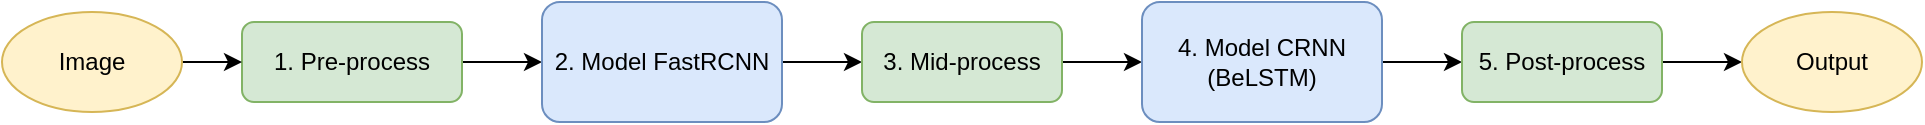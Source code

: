 <mxfile version="20.8.16" type="device" pages="2"><diagram name="Overview" id="KEzebGIoxWUOvvN9zMCW"><mxGraphModel dx="1941" dy="840" grid="1" gridSize="10" guides="1" tooltips="1" connect="1" arrows="1" fold="1" page="1" pageScale="1" pageWidth="827" pageHeight="1169" math="0" shadow="0"><root><mxCell id="0"/><mxCell id="1" parent="0"/><mxCell id="KuJE_GvlXniJG1WVW0wS-5" value="" style="edgeStyle=orthogonalEdgeStyle;rounded=0;orthogonalLoop=1;jettySize=auto;html=1;" parent="1" source="KuJE_GvlXniJG1WVW0wS-1" target="KuJE_GvlXniJG1WVW0wS-4" edge="1"><mxGeometry relative="1" as="geometry"/></mxCell><mxCell id="KuJE_GvlXniJG1WVW0wS-1" value="1. Pre-process" style="rounded=1;whiteSpace=wrap;html=1;fillColor=#d5e8d4;strokeColor=#82b366;" parent="1" vertex="1"><mxGeometry x="70" y="220" width="110" height="40" as="geometry"/></mxCell><mxCell id="KuJE_GvlXniJG1WVW0wS-3" value="" style="edgeStyle=orthogonalEdgeStyle;rounded=0;orthogonalLoop=1;jettySize=auto;html=1;" parent="1" source="KuJE_GvlXniJG1WVW0wS-2" target="KuJE_GvlXniJG1WVW0wS-1" edge="1"><mxGeometry relative="1" as="geometry"/></mxCell><mxCell id="KuJE_GvlXniJG1WVW0wS-2" value="Image" style="ellipse;whiteSpace=wrap;html=1;fillColor=#fff2cc;strokeColor=#d6b656;" parent="1" vertex="1"><mxGeometry x="-50" y="215" width="90" height="50" as="geometry"/></mxCell><mxCell id="KuJE_GvlXniJG1WVW0wS-7" value="" style="edgeStyle=orthogonalEdgeStyle;rounded=0;orthogonalLoop=1;jettySize=auto;html=1;" parent="1" source="KuJE_GvlXniJG1WVW0wS-4" target="KuJE_GvlXniJG1WVW0wS-6" edge="1"><mxGeometry relative="1" as="geometry"/></mxCell><mxCell id="KuJE_GvlXniJG1WVW0wS-4" value="2. Model FastRCNN" style="rounded=1;whiteSpace=wrap;html=1;fillColor=#dae8fc;strokeColor=#6c8ebf;" parent="1" vertex="1"><mxGeometry x="220" y="210" width="120" height="60" as="geometry"/></mxCell><mxCell id="KuJE_GvlXniJG1WVW0wS-9" value="" style="edgeStyle=orthogonalEdgeStyle;rounded=0;orthogonalLoop=1;jettySize=auto;html=1;" parent="1" source="KuJE_GvlXniJG1WVW0wS-6" target="KuJE_GvlXniJG1WVW0wS-8" edge="1"><mxGeometry relative="1" as="geometry"/></mxCell><mxCell id="KuJE_GvlXniJG1WVW0wS-6" value="3. Mid-process" style="rounded=1;whiteSpace=wrap;html=1;fillColor=#d5e8d4;strokeColor=#82b366;" parent="1" vertex="1"><mxGeometry x="380" y="220" width="100" height="40" as="geometry"/></mxCell><mxCell id="KuJE_GvlXniJG1WVW0wS-11" value="" style="edgeStyle=orthogonalEdgeStyle;rounded=0;orthogonalLoop=1;jettySize=auto;html=1;" parent="1" source="KuJE_GvlXniJG1WVW0wS-8" target="KuJE_GvlXniJG1WVW0wS-10" edge="1"><mxGeometry relative="1" as="geometry"/></mxCell><mxCell id="KuJE_GvlXniJG1WVW0wS-8" value="4. Model&amp;nbsp;CRNN (BeLSTM)" style="rounded=1;whiteSpace=wrap;html=1;fillColor=#dae8fc;strokeColor=#6c8ebf;" parent="1" vertex="1"><mxGeometry x="520" y="210" width="120" height="60" as="geometry"/></mxCell><mxCell id="KuJE_GvlXniJG1WVW0wS-13" value="" style="edgeStyle=orthogonalEdgeStyle;rounded=0;orthogonalLoop=1;jettySize=auto;html=1;" parent="1" source="KuJE_GvlXniJG1WVW0wS-10" target="KuJE_GvlXniJG1WVW0wS-12" edge="1"><mxGeometry relative="1" as="geometry"/></mxCell><mxCell id="KuJE_GvlXniJG1WVW0wS-10" value="5. Post-process" style="rounded=1;whiteSpace=wrap;html=1;fillColor=#d5e8d4;strokeColor=#82b366;" parent="1" vertex="1"><mxGeometry x="680" y="220" width="100" height="40" as="geometry"/></mxCell><mxCell id="KuJE_GvlXniJG1WVW0wS-12" value="Output" style="ellipse;whiteSpace=wrap;html=1;fillColor=#fff2cc;strokeColor=#d6b656;" parent="1" vertex="1"><mxGeometry x="820" y="215" width="90" height="50" as="geometry"/></mxCell></root></mxGraphModel></diagram><diagram name="Details" id="9rpAJ1qucQnxYL6eFxfy"><mxGraphModel dx="1941" dy="840" grid="1" gridSize="10" guides="1" tooltips="1" connect="1" arrows="1" fold="1" page="1" pageScale="1" pageWidth="827" pageHeight="1169" math="0" shadow="0"><root><mxCell id="VDyqOJ2ERstMVAhp2nNs-0"/><mxCell id="VDyqOJ2ERstMVAhp2nNs-1" parent="VDyqOJ2ERstMVAhp2nNs-0"/><mxCell id="VDyqOJ2ERstMVAhp2nNs-2" value="" style="edgeStyle=orthogonalEdgeStyle;rounded=0;orthogonalLoop=1;jettySize=auto;html=1;" parent="VDyqOJ2ERstMVAhp2nNs-1" source="VDyqOJ2ERstMVAhp2nNs-3" target="VDyqOJ2ERstMVAhp2nNs-7" edge="1"><mxGeometry relative="1" as="geometry"/></mxCell><mxCell id="VDyqOJ2ERstMVAhp2nNs-3" value="1. Pre-process&lt;br&gt;PILToTensor&lt;br&gt;to torch.float" style="rounded=1;whiteSpace=wrap;html=1;fillColor=#d5e8d4;strokeColor=#82b366;" parent="VDyqOJ2ERstMVAhp2nNs-1" vertex="1"><mxGeometry x="70" y="192.5" width="110" height="95" as="geometry"/></mxCell><mxCell id="VDyqOJ2ERstMVAhp2nNs-4" value="" style="edgeStyle=orthogonalEdgeStyle;rounded=0;orthogonalLoop=1;jettySize=auto;html=1;" parent="VDyqOJ2ERstMVAhp2nNs-1" source="VDyqOJ2ERstMVAhp2nNs-5" target="VDyqOJ2ERstMVAhp2nNs-3" edge="1"><mxGeometry relative="1" as="geometry"/></mxCell><mxCell id="VDyqOJ2ERstMVAhp2nNs-5" value="Image&lt;br&gt;size (500,500)" style="ellipse;whiteSpace=wrap;html=1;fillColor=#fff2cc;strokeColor=#d6b656;" parent="VDyqOJ2ERstMVAhp2nNs-1" vertex="1"><mxGeometry x="-50" y="207.5" width="90" height="65" as="geometry"/></mxCell><mxCell id="VDyqOJ2ERstMVAhp2nNs-6" value="" style="edgeStyle=orthogonalEdgeStyle;rounded=0;orthogonalLoop=1;jettySize=auto;html=1;" parent="VDyqOJ2ERstMVAhp2nNs-1" source="YPdcbDzDPRYm942vKjn_-0" target="VDyqOJ2ERstMVAhp2nNs-9" edge="1"><mxGeometry relative="1" as="geometry"/></mxCell><mxCell id="VDyqOJ2ERstMVAhp2nNs-7" value="2. Model FastRCNN&lt;br&gt;(ResNet50&lt;span style=&quot;background-color: initial;&quot;&gt;)&lt;/span&gt;" style="rounded=1;whiteSpace=wrap;html=1;fillColor=#dae8fc;strokeColor=#6c8ebf;" parent="VDyqOJ2ERstMVAhp2nNs-1" vertex="1"><mxGeometry x="220" y="210" width="120" height="60" as="geometry"/></mxCell><mxCell id="VDyqOJ2ERstMVAhp2nNs-9" value="3. Mid-process&lt;br&gt;Sorting boxes&lt;br&gt;resize image (w=500, h=32)" style="rounded=1;whiteSpace=wrap;html=1;fillColor=#d5e8d4;strokeColor=#82b366;" parent="VDyqOJ2ERstMVAhp2nNs-1" vertex="1"><mxGeometry x="510" y="192.5" width="90" height="95" as="geometry"/></mxCell><mxCell id="VDyqOJ2ERstMVAhp2nNs-10" value="" style="edgeStyle=orthogonalEdgeStyle;rounded=0;orthogonalLoop=1;jettySize=auto;html=1;" parent="VDyqOJ2ERstMVAhp2nNs-1" source="VDyqOJ2ERstMVAhp2nNs-11" target="VDyqOJ2ERstMVAhp2nNs-13" edge="1"><mxGeometry relative="1" as="geometry"/></mxCell><mxCell id="VDyqOJ2ERstMVAhp2nNs-11" value="4. Model&amp;nbsp;CRNN (BeLSTM)" style="rounded=1;whiteSpace=wrap;html=1;fillColor=#dae8fc;strokeColor=#6c8ebf;" parent="VDyqOJ2ERstMVAhp2nNs-1" vertex="1"><mxGeometry x="650" y="210" width="120" height="60" as="geometry"/></mxCell><mxCell id="VDyqOJ2ERstMVAhp2nNs-12" value="" style="edgeStyle=orthogonalEdgeStyle;rounded=0;orthogonalLoop=1;jettySize=auto;html=1;" parent="VDyqOJ2ERstMVAhp2nNs-1" source="VDyqOJ2ERstMVAhp2nNs-13" target="VDyqOJ2ERstMVAhp2nNs-14" edge="1"><mxGeometry relative="1" as="geometry"/></mxCell><mxCell id="VDyqOJ2ERstMVAhp2nNs-13" value="5. Post-process&lt;br&gt;from code to text" style="rounded=1;whiteSpace=wrap;html=1;fillColor=#d5e8d4;strokeColor=#82b366;" parent="VDyqOJ2ERstMVAhp2nNs-1" vertex="1"><mxGeometry x="810" y="220" width="100" height="40" as="geometry"/></mxCell><mxCell id="VDyqOJ2ERstMVAhp2nNs-14" value="Output&lt;br&gt;text" style="ellipse;whiteSpace=wrap;html=1;fillColor=#fff2cc;strokeColor=#d6b656;" parent="VDyqOJ2ERstMVAhp2nNs-1" vertex="1"><mxGeometry x="950" y="215" width="90" height="50" as="geometry"/></mxCell><mxCell id="YPdcbDzDPRYm942vKjn_-1" value="" style="edgeStyle=orthogonalEdgeStyle;rounded=0;orthogonalLoop=1;jettySize=auto;html=1;" parent="VDyqOJ2ERstMVAhp2nNs-1" source="VDyqOJ2ERstMVAhp2nNs-7" target="YPdcbDzDPRYm942vKjn_-0" edge="1"><mxGeometry relative="1" as="geometry"><mxPoint x="340" y="240" as="sourcePoint"/><mxPoint x="510" y="240" as="targetPoint"/></mxGeometry></mxCell><mxCell id="YPdcbDzDPRYm942vKjn_-0" value="Output:&lt;br&gt;boxes&lt;br&gt;Images" style="ellipse;whiteSpace=wrap;html=1;fillColor=#fff2cc;strokeColor=#d6b656;" parent="VDyqOJ2ERstMVAhp2nNs-1" vertex="1"><mxGeometry x="380" y="215" width="90" height="50" as="geometry"/></mxCell><mxCell id="_RqRRViSuJbqVPJgwW4l-1" value="" style="edgeStyle=orthogonalEdgeStyle;rounded=0;orthogonalLoop=1;jettySize=auto;html=1;entryX=0;entryY=0.5;entryDx=0;entryDy=0;" parent="VDyqOJ2ERstMVAhp2nNs-1" source="VDyqOJ2ERstMVAhp2nNs-9" target="VDyqOJ2ERstMVAhp2nNs-11" edge="1"><mxGeometry relative="1" as="geometry"><mxPoint x="610" y="240" as="sourcePoint"/><mxPoint x="652" y="240" as="targetPoint"/></mxGeometry></mxCell></root></mxGraphModel></diagram></mxfile>